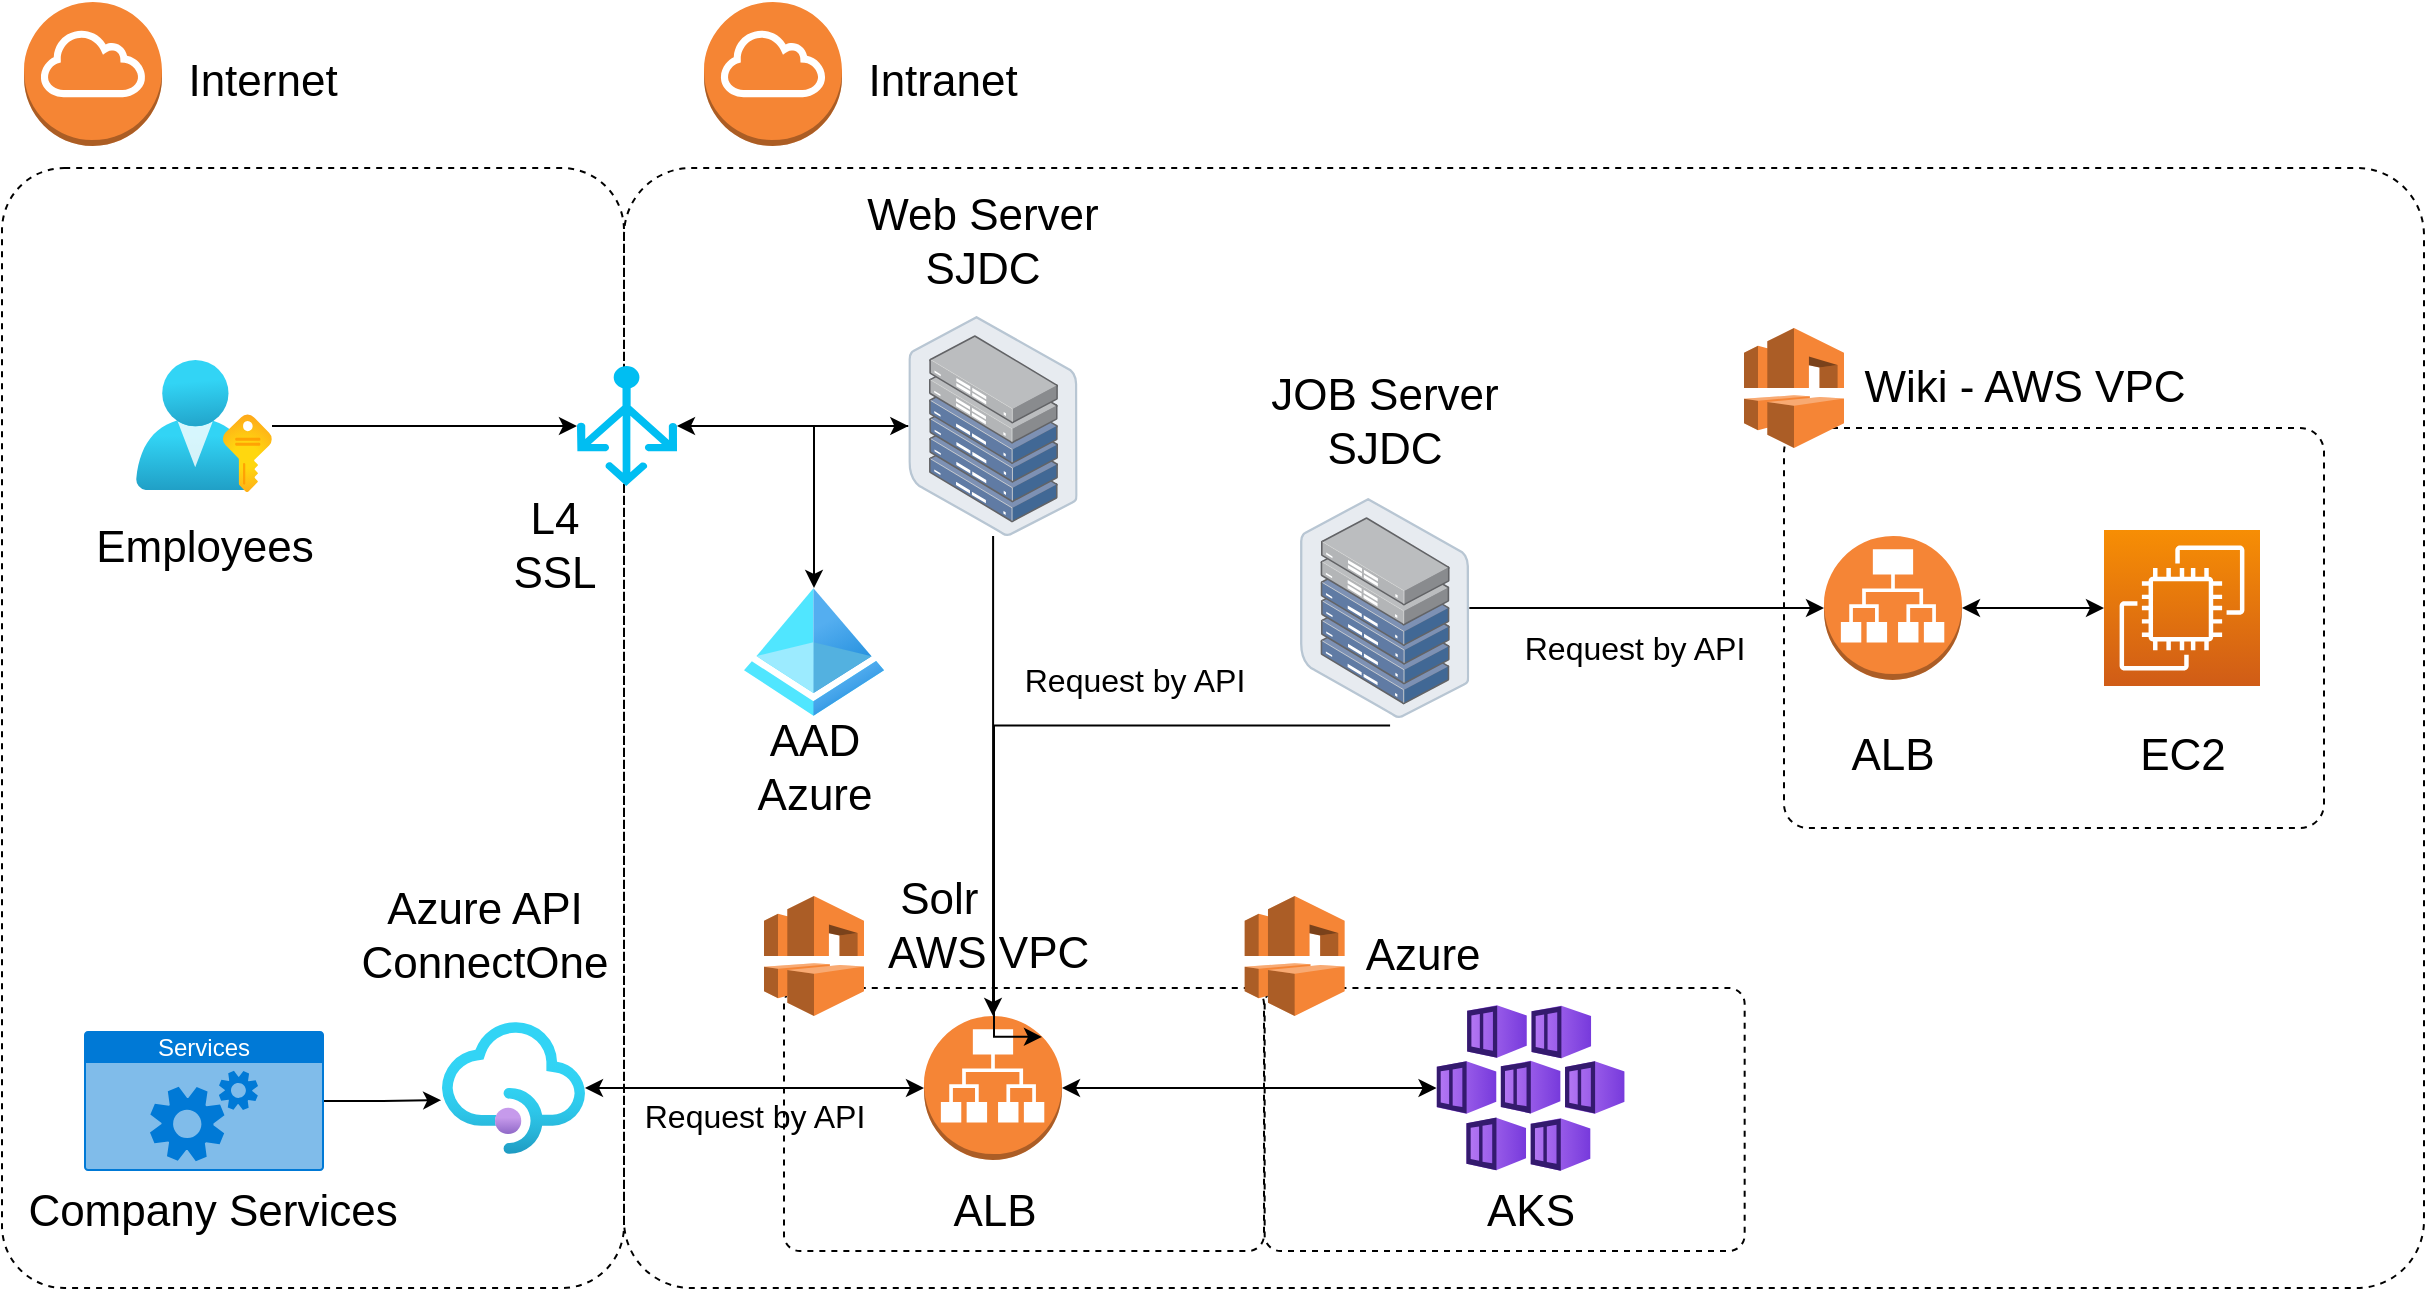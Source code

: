 <mxfile version="21.5.1" type="github">
  <diagram id="l8hXMBHkgcEJcSW0mbfh" name="Page-1">
    <mxGraphModel dx="2441" dy="919" grid="1" gridSize="10" guides="1" tooltips="1" connect="1" arrows="1" fold="1" page="1" pageScale="1" pageWidth="1169" pageHeight="827" math="0" shadow="0">
      <root>
        <mxCell id="0" />
        <mxCell id="1" parent="0" />
        <mxCell id="7wcA-T8HbLnC7azTt-rd-41" value="" style="rounded=1;whiteSpace=wrap;html=1;fillColor=none;dashed=1;arcSize=6;" vertex="1" parent="1">
          <mxGeometry x="210" y="100" width="900" height="560" as="geometry" />
        </mxCell>
        <mxCell id="7wcA-T8HbLnC7azTt-rd-65" value="" style="rounded=1;whiteSpace=wrap;html=1;fillColor=none;dashed=1;arcSize=6;" vertex="1" parent="1">
          <mxGeometry x="290" y="510" width="240" height="131.5" as="geometry" />
        </mxCell>
        <mxCell id="7wcA-T8HbLnC7azTt-rd-69" value="" style="rounded=1;whiteSpace=wrap;html=1;fillColor=none;dashed=1;arcSize=6;" vertex="1" parent="1">
          <mxGeometry x="530.33" y="510" width="240" height="131.5" as="geometry" />
        </mxCell>
        <mxCell id="7wcA-T8HbLnC7azTt-rd-63" value="" style="rounded=1;whiteSpace=wrap;html=1;fillColor=none;dashed=1;arcSize=6;" vertex="1" parent="1">
          <mxGeometry x="790" y="230" width="270" height="200" as="geometry" />
        </mxCell>
        <mxCell id="7wcA-T8HbLnC7azTt-rd-49" value="" style="rounded=1;whiteSpace=wrap;html=1;fillColor=none;dashed=1;arcSize=10;" vertex="1" parent="1">
          <mxGeometry x="-101" y="100" width="311" height="560" as="geometry" />
        </mxCell>
        <mxCell id="7wcA-T8HbLnC7azTt-rd-29" style="edgeStyle=orthogonalEdgeStyle;rounded=0;orthogonalLoop=1;jettySize=auto;html=1;startArrow=classic;startFill=1;" edge="1" parent="1" source="7wcA-T8HbLnC7azTt-rd-2" target="7wcA-T8HbLnC7azTt-rd-10">
          <mxGeometry relative="1" as="geometry" />
        </mxCell>
        <mxCell id="7wcA-T8HbLnC7azTt-rd-2" value="" style="image;aspect=fixed;html=1;points=[];align=center;fontSize=12;image=img/lib/azure2/integration/API_Management_Services.svg;" vertex="1" parent="1">
          <mxGeometry x="119" y="527" width="71.49" height="66" as="geometry" />
        </mxCell>
        <mxCell id="7wcA-T8HbLnC7azTt-rd-23" style="edgeStyle=orthogonalEdgeStyle;rounded=0;orthogonalLoop=1;jettySize=auto;html=1;startArrow=classic;startFill=1;entryX=1;entryY=0.5;entryDx=0;entryDy=0;entryPerimeter=0;" edge="1" parent="1" source="7wcA-T8HbLnC7azTt-rd-3" target="7wcA-T8HbLnC7azTt-rd-10">
          <mxGeometry relative="1" as="geometry">
            <mxPoint x="616" y="560.0" as="targetPoint" />
          </mxGeometry>
        </mxCell>
        <mxCell id="7wcA-T8HbLnC7azTt-rd-3" value="" style="image;aspect=fixed;html=1;points=[];align=center;fontSize=12;image=img/lib/azure2/containers/Kubernetes_Services.svg;" vertex="1" parent="1">
          <mxGeometry x="616.27" y="518.5" width="94.06" height="83" as="geometry" />
        </mxCell>
        <mxCell id="7wcA-T8HbLnC7azTt-rd-7" value="" style="sketch=0;points=[[0,0,0],[0.25,0,0],[0.5,0,0],[0.75,0,0],[1,0,0],[0,1,0],[0.25,1,0],[0.5,1,0],[0.75,1,0],[1,1,0],[0,0.25,0],[0,0.5,0],[0,0.75,0],[1,0.25,0],[1,0.5,0],[1,0.75,0]];outlineConnect=0;fontColor=#232F3E;gradientColor=#F78E04;gradientDirection=north;fillColor=#D05C17;strokeColor=#ffffff;dashed=0;verticalLabelPosition=bottom;verticalAlign=top;align=center;html=1;fontSize=12;fontStyle=0;aspect=fixed;shape=mxgraph.aws4.resourceIcon;resIcon=mxgraph.aws4.ec2;" vertex="1" parent="1">
          <mxGeometry x="950" y="281" width="78" height="78" as="geometry" />
        </mxCell>
        <mxCell id="7wcA-T8HbLnC7azTt-rd-10" value="" style="outlineConnect=0;dashed=0;verticalLabelPosition=bottom;verticalAlign=top;align=center;html=1;shape=mxgraph.aws3.application_load_balancer;fillColor=#F58536;gradientColor=none;" vertex="1" parent="1">
          <mxGeometry x="360" y="524" width="69" height="72" as="geometry" />
        </mxCell>
        <mxCell id="7wcA-T8HbLnC7azTt-rd-27" style="edgeStyle=orthogonalEdgeStyle;rounded=0;orthogonalLoop=1;jettySize=auto;html=1;exitX=1;exitY=0.5;exitDx=0;exitDy=0;exitPerimeter=0;entryX=0;entryY=0.5;entryDx=0;entryDy=0;entryPerimeter=0;startArrow=classic;startFill=1;" edge="1" parent="1" source="7wcA-T8HbLnC7azTt-rd-12" target="7wcA-T8HbLnC7azTt-rd-7">
          <mxGeometry relative="1" as="geometry" />
        </mxCell>
        <mxCell id="7wcA-T8HbLnC7azTt-rd-12" value="" style="outlineConnect=0;dashed=0;verticalLabelPosition=bottom;verticalAlign=top;align=center;html=1;shape=mxgraph.aws3.application_load_balancer;fillColor=#F58536;gradientColor=none;" vertex="1" parent="1">
          <mxGeometry x="810" y="284" width="69" height="72" as="geometry" />
        </mxCell>
        <mxCell id="7wcA-T8HbLnC7azTt-rd-25" style="edgeStyle=orthogonalEdgeStyle;rounded=0;orthogonalLoop=1;jettySize=auto;html=1;entryX=0.5;entryY=0;entryDx=0;entryDy=0;entryPerimeter=0;" edge="1" parent="1" source="7wcA-T8HbLnC7azTt-rd-15" target="7wcA-T8HbLnC7azTt-rd-10">
          <mxGeometry relative="1" as="geometry" />
        </mxCell>
        <mxCell id="7wcA-T8HbLnC7azTt-rd-44" style="edgeStyle=orthogonalEdgeStyle;rounded=0;orthogonalLoop=1;jettySize=auto;html=1;" edge="1" parent="1" source="7wcA-T8HbLnC7azTt-rd-15" target="7wcA-T8HbLnC7azTt-rd-43">
          <mxGeometry relative="1" as="geometry" />
        </mxCell>
        <mxCell id="7wcA-T8HbLnC7azTt-rd-15" value="" style="image;points=[];aspect=fixed;html=1;align=center;shadow=0;dashed=0;image=img/lib/allied_telesis/storage/Datacenter_Server_Half_Rack_ToR.svg;" vertex="1" parent="1">
          <mxGeometry x="352.17" y="174" width="84.66" height="110" as="geometry" />
        </mxCell>
        <mxCell id="7wcA-T8HbLnC7azTt-rd-26" style="edgeStyle=orthogonalEdgeStyle;rounded=0;orthogonalLoop=1;jettySize=auto;html=1;entryX=0.855;entryY=0.145;entryDx=0;entryDy=0;entryPerimeter=0;exitX=0.532;exitY=1.034;exitDx=0;exitDy=0;exitPerimeter=0;" edge="1" parent="1" source="7wcA-T8HbLnC7azTt-rd-17" target="7wcA-T8HbLnC7azTt-rd-10">
          <mxGeometry relative="1" as="geometry">
            <mxPoint x="640" y="470" as="sourcePoint" />
            <Array as="points">
              <mxPoint x="395" y="379" />
              <mxPoint x="395" y="534" />
            </Array>
          </mxGeometry>
        </mxCell>
        <mxCell id="7wcA-T8HbLnC7azTt-rd-28" style="edgeStyle=orthogonalEdgeStyle;rounded=0;orthogonalLoop=1;jettySize=auto;html=1;entryX=0;entryY=0.5;entryDx=0;entryDy=0;entryPerimeter=0;" edge="1" parent="1" source="7wcA-T8HbLnC7azTt-rd-17" target="7wcA-T8HbLnC7azTt-rd-12">
          <mxGeometry relative="1" as="geometry" />
        </mxCell>
        <mxCell id="7wcA-T8HbLnC7azTt-rd-17" value="" style="image;points=[];aspect=fixed;html=1;align=center;shadow=0;dashed=0;image=img/lib/allied_telesis/storage/Datacenter_Server_Half_Rack_ToR.svg;" vertex="1" parent="1">
          <mxGeometry x="548" y="265" width="84.66" height="110" as="geometry" />
        </mxCell>
        <mxCell id="7wcA-T8HbLnC7azTt-rd-21" value="" style="outlineConnect=0;dashed=0;verticalLabelPosition=bottom;verticalAlign=top;align=center;html=1;shape=mxgraph.aws3.vpc;fillColor=#F58536;gradientColor=none;" vertex="1" parent="1">
          <mxGeometry x="770" y="180" width="50" height="60" as="geometry" />
        </mxCell>
        <mxCell id="7wcA-T8HbLnC7azTt-rd-31" style="edgeStyle=orthogonalEdgeStyle;rounded=0;orthogonalLoop=1;jettySize=auto;html=1;startArrow=classic;startFill=1;" edge="1" parent="1" source="7wcA-T8HbLnC7azTt-rd-30" target="7wcA-T8HbLnC7azTt-rd-15">
          <mxGeometry relative="1" as="geometry" />
        </mxCell>
        <mxCell id="7wcA-T8HbLnC7azTt-rd-30" value="" style="verticalLabelPosition=bottom;html=1;verticalAlign=top;align=center;strokeColor=none;fillColor=#00BEF2;shape=mxgraph.azure.load_balancer_generic;pointerEvents=1;" vertex="1" parent="1">
          <mxGeometry x="186.49" y="199" width="50" height="60" as="geometry" />
        </mxCell>
        <mxCell id="7wcA-T8HbLnC7azTt-rd-35" value="" style="outlineConnect=0;dashed=0;verticalLabelPosition=bottom;verticalAlign=top;align=center;html=1;shape=mxgraph.aws3.internet_gateway;fillColor=#F58534;gradientColor=none;" vertex="1" parent="1">
          <mxGeometry x="-90" y="17" width="69" height="72" as="geometry" />
        </mxCell>
        <mxCell id="7wcA-T8HbLnC7azTt-rd-36" value="" style="outlineConnect=0;dashed=0;verticalLabelPosition=bottom;verticalAlign=top;align=center;html=1;shape=mxgraph.aws3.internet_gateway;fillColor=#F58534;gradientColor=none;" vertex="1" parent="1">
          <mxGeometry x="250.0" y="17" width="69" height="72" as="geometry" />
        </mxCell>
        <mxCell id="7wcA-T8HbLnC7azTt-rd-43" value="" style="image;aspect=fixed;html=1;points=[];align=center;fontSize=12;image=img/lib/azure2/identity/Azure_Active_Directory.svg;" vertex="1" parent="1">
          <mxGeometry x="270" y="310" width="70" height="64" as="geometry" />
        </mxCell>
        <mxCell id="7wcA-T8HbLnC7azTt-rd-46" style="edgeStyle=orthogonalEdgeStyle;rounded=0;orthogonalLoop=1;jettySize=auto;html=1;entryX=-0.006;entryY=0.592;entryDx=0;entryDy=0;entryPerimeter=0;" edge="1" parent="1" source="7wcA-T8HbLnC7azTt-rd-45" target="7wcA-T8HbLnC7azTt-rd-2">
          <mxGeometry relative="1" as="geometry" />
        </mxCell>
        <mxCell id="7wcA-T8HbLnC7azTt-rd-45" value="Services" style="html=1;whiteSpace=wrap;strokeColor=none;fillColor=#0079D6;labelPosition=center;verticalLabelPosition=middle;verticalAlign=top;align=center;fontSize=12;outlineConnect=0;spacingTop=-6;fontColor=#FFFFFF;sketch=0;shape=mxgraph.sitemap.services;" vertex="1" parent="1">
          <mxGeometry x="-60" y="531.5" width="120" height="70" as="geometry" />
        </mxCell>
        <mxCell id="7wcA-T8HbLnC7azTt-rd-48" style="edgeStyle=orthogonalEdgeStyle;rounded=0;orthogonalLoop=1;jettySize=auto;html=1;entryX=0;entryY=0.5;entryDx=0;entryDy=0;entryPerimeter=0;" edge="1" parent="1" source="7wcA-T8HbLnC7azTt-rd-47" target="7wcA-T8HbLnC7azTt-rd-30">
          <mxGeometry relative="1" as="geometry" />
        </mxCell>
        <mxCell id="7wcA-T8HbLnC7azTt-rd-47" value="" style="image;aspect=fixed;html=1;points=[];align=center;fontSize=12;image=img/lib/azure2/azure_stack/User_Subscriptions.svg;" vertex="1" parent="1">
          <mxGeometry x="-34" y="196" width="68" height="66" as="geometry" />
        </mxCell>
        <mxCell id="7wcA-T8HbLnC7azTt-rd-50" value="Internet" style="text;html=1;align=center;verticalAlign=middle;resizable=0;points=[];autosize=1;strokeColor=none;fillColor=none;fontSize=22;" vertex="1" parent="1">
          <mxGeometry x="-21" y="37" width="100" height="40" as="geometry" />
        </mxCell>
        <mxCell id="7wcA-T8HbLnC7azTt-rd-51" value="Intranet" style="text;html=1;align=center;verticalAlign=middle;resizable=0;points=[];autosize=1;strokeColor=none;fillColor=none;fontSize=22;" vertex="1" parent="1">
          <mxGeometry x="319" y="37" width="100" height="40" as="geometry" />
        </mxCell>
        <mxCell id="7wcA-T8HbLnC7azTt-rd-52" value="Employees" style="text;html=1;align=center;verticalAlign=middle;resizable=0;points=[];autosize=1;strokeColor=none;fillColor=none;fontSize=22;" vertex="1" parent="1">
          <mxGeometry x="-65" y="270" width="130" height="40" as="geometry" />
        </mxCell>
        <mxCell id="7wcA-T8HbLnC7azTt-rd-53" value="Company Services" style="text;html=1;align=center;verticalAlign=middle;resizable=0;points=[];autosize=1;strokeColor=none;fillColor=none;fontSize=22;" vertex="1" parent="1">
          <mxGeometry x="-101" y="601.5" width="210" height="40" as="geometry" />
        </mxCell>
        <mxCell id="7wcA-T8HbLnC7azTt-rd-54" value="Azure API&lt;br&gt;ConnectOne" style="text;html=1;align=center;verticalAlign=middle;resizable=0;points=[];autosize=1;strokeColor=none;fillColor=none;fontSize=22;" vertex="1" parent="1">
          <mxGeometry x="65" y="448.5" width="150" height="70" as="geometry" />
        </mxCell>
        <mxCell id="7wcA-T8HbLnC7azTt-rd-55" value="ALB" style="text;html=1;align=center;verticalAlign=middle;resizable=0;points=[];autosize=1;strokeColor=none;fillColor=none;fontSize=22;" vertex="1" parent="1">
          <mxGeometry x="359.5" y="601.5" width="70" height="40" as="geometry" />
        </mxCell>
        <mxCell id="7wcA-T8HbLnC7azTt-rd-56" value="AKS" style="text;html=1;align=center;verticalAlign=middle;resizable=0;points=[];autosize=1;strokeColor=none;fillColor=none;fontSize=22;" vertex="1" parent="1">
          <mxGeometry x="628.3" y="601.5" width="70" height="40" as="geometry" />
        </mxCell>
        <mxCell id="7wcA-T8HbLnC7azTt-rd-57" value="JOB Server&lt;br&gt;SJDC" style="text;html=1;align=center;verticalAlign=middle;resizable=0;points=[];autosize=1;strokeColor=none;fillColor=none;fontSize=22;" vertex="1" parent="1">
          <mxGeometry x="520.33" y="192" width="140" height="70" as="geometry" />
        </mxCell>
        <mxCell id="7wcA-T8HbLnC7azTt-rd-58" value="Web Server&lt;br&gt;SJDC" style="text;html=1;align=center;verticalAlign=middle;resizable=0;points=[];autosize=1;strokeColor=none;fillColor=none;fontSize=22;" vertex="1" parent="1">
          <mxGeometry x="319" y="102" width="140" height="70" as="geometry" />
        </mxCell>
        <mxCell id="7wcA-T8HbLnC7azTt-rd-59" value="AAD&lt;br&gt;Azure" style="text;html=1;align=center;verticalAlign=middle;resizable=0;points=[];autosize=1;strokeColor=none;fillColor=none;fontSize=22;" vertex="1" parent="1">
          <mxGeometry x="265" y="365" width="80" height="70" as="geometry" />
        </mxCell>
        <mxCell id="7wcA-T8HbLnC7azTt-rd-60" value="L4&lt;br&gt;SSL" style="text;html=1;align=center;verticalAlign=middle;resizable=0;points=[];autosize=1;strokeColor=none;fillColor=none;fontSize=22;" vertex="1" parent="1">
          <mxGeometry x="140" y="254" width="70" height="70" as="geometry" />
        </mxCell>
        <mxCell id="7wcA-T8HbLnC7azTt-rd-61" value="ALB" style="text;html=1;align=center;verticalAlign=middle;resizable=0;points=[];autosize=1;strokeColor=none;fillColor=none;fontSize=22;" vertex="1" parent="1">
          <mxGeometry x="809" y="374" width="70" height="40" as="geometry" />
        </mxCell>
        <mxCell id="7wcA-T8HbLnC7azTt-rd-62" value="EC2" style="text;html=1;align=center;verticalAlign=middle;resizable=0;points=[];autosize=1;strokeColor=none;fillColor=none;fontSize=22;" vertex="1" parent="1">
          <mxGeometry x="954" y="374" width="70" height="40" as="geometry" />
        </mxCell>
        <mxCell id="7wcA-T8HbLnC7azTt-rd-64" value="Wiki - AWS VPC" style="text;html=1;align=center;verticalAlign=middle;resizable=0;points=[];autosize=1;strokeColor=none;fillColor=none;fontSize=22;" vertex="1" parent="1">
          <mxGeometry x="820" y="190" width="180" height="40" as="geometry" />
        </mxCell>
        <mxCell id="7wcA-T8HbLnC7azTt-rd-66" value="" style="outlineConnect=0;dashed=0;verticalLabelPosition=bottom;verticalAlign=top;align=center;html=1;shape=mxgraph.aws3.vpc;fillColor=#F58536;gradientColor=none;" vertex="1" parent="1">
          <mxGeometry x="280" y="464" width="50" height="60" as="geometry" />
        </mxCell>
        <mxCell id="7wcA-T8HbLnC7azTt-rd-67" value="&amp;nbsp;Solr&lt;br&gt;AWS VPC" style="text;html=1;align=left;verticalAlign=middle;resizable=0;points=[];autosize=1;strokeColor=none;fillColor=none;fontSize=22;" vertex="1" parent="1">
          <mxGeometry x="340" y="444" width="120" height="70" as="geometry" />
        </mxCell>
        <mxCell id="7wcA-T8HbLnC7azTt-rd-70" value="" style="outlineConnect=0;dashed=0;verticalLabelPosition=bottom;verticalAlign=top;align=center;html=1;shape=mxgraph.aws3.vpc;fillColor=#F58536;gradientColor=none;" vertex="1" parent="1">
          <mxGeometry x="520.33" y="464" width="50" height="60" as="geometry" />
        </mxCell>
        <mxCell id="7wcA-T8HbLnC7azTt-rd-71" value="&amp;nbsp;Azure" style="text;html=1;align=center;verticalAlign=middle;resizable=0;points=[];autosize=1;strokeColor=none;fillColor=none;fontSize=22;" vertex="1" parent="1">
          <mxGeometry x="560.66" y="474" width="90" height="40" as="geometry" />
        </mxCell>
        <mxCell id="7wcA-T8HbLnC7azTt-rd-72" value="&lt;font style=&quot;font-size: 16px;&quot;&gt;Request by API&lt;/font&gt;" style="text;html=1;align=center;verticalAlign=middle;resizable=0;points=[];autosize=1;strokeColor=none;fillColor=none;fontSize=22;" vertex="1" parent="1">
          <mxGeometry x="650.0" y="319" width="130" height="40" as="geometry" />
        </mxCell>
        <mxCell id="7wcA-T8HbLnC7azTt-rd-73" value="&lt;font style=&quot;font-size: 16px;&quot;&gt;Request by API&lt;/font&gt;" style="text;html=1;align=center;verticalAlign=middle;resizable=0;points=[];autosize=1;strokeColor=none;fillColor=none;fontSize=22;" vertex="1" parent="1">
          <mxGeometry x="400.0" y="335" width="130" height="40" as="geometry" />
        </mxCell>
        <mxCell id="7wcA-T8HbLnC7azTt-rd-75" value="&lt;font style=&quot;font-size: 16px;&quot;&gt;Request by API&lt;/font&gt;" style="text;html=1;align=center;verticalAlign=middle;resizable=0;points=[];autosize=1;strokeColor=none;fillColor=none;fontSize=22;" vertex="1" parent="1">
          <mxGeometry x="210.0" y="553" width="130" height="40" as="geometry" />
        </mxCell>
      </root>
    </mxGraphModel>
  </diagram>
</mxfile>

